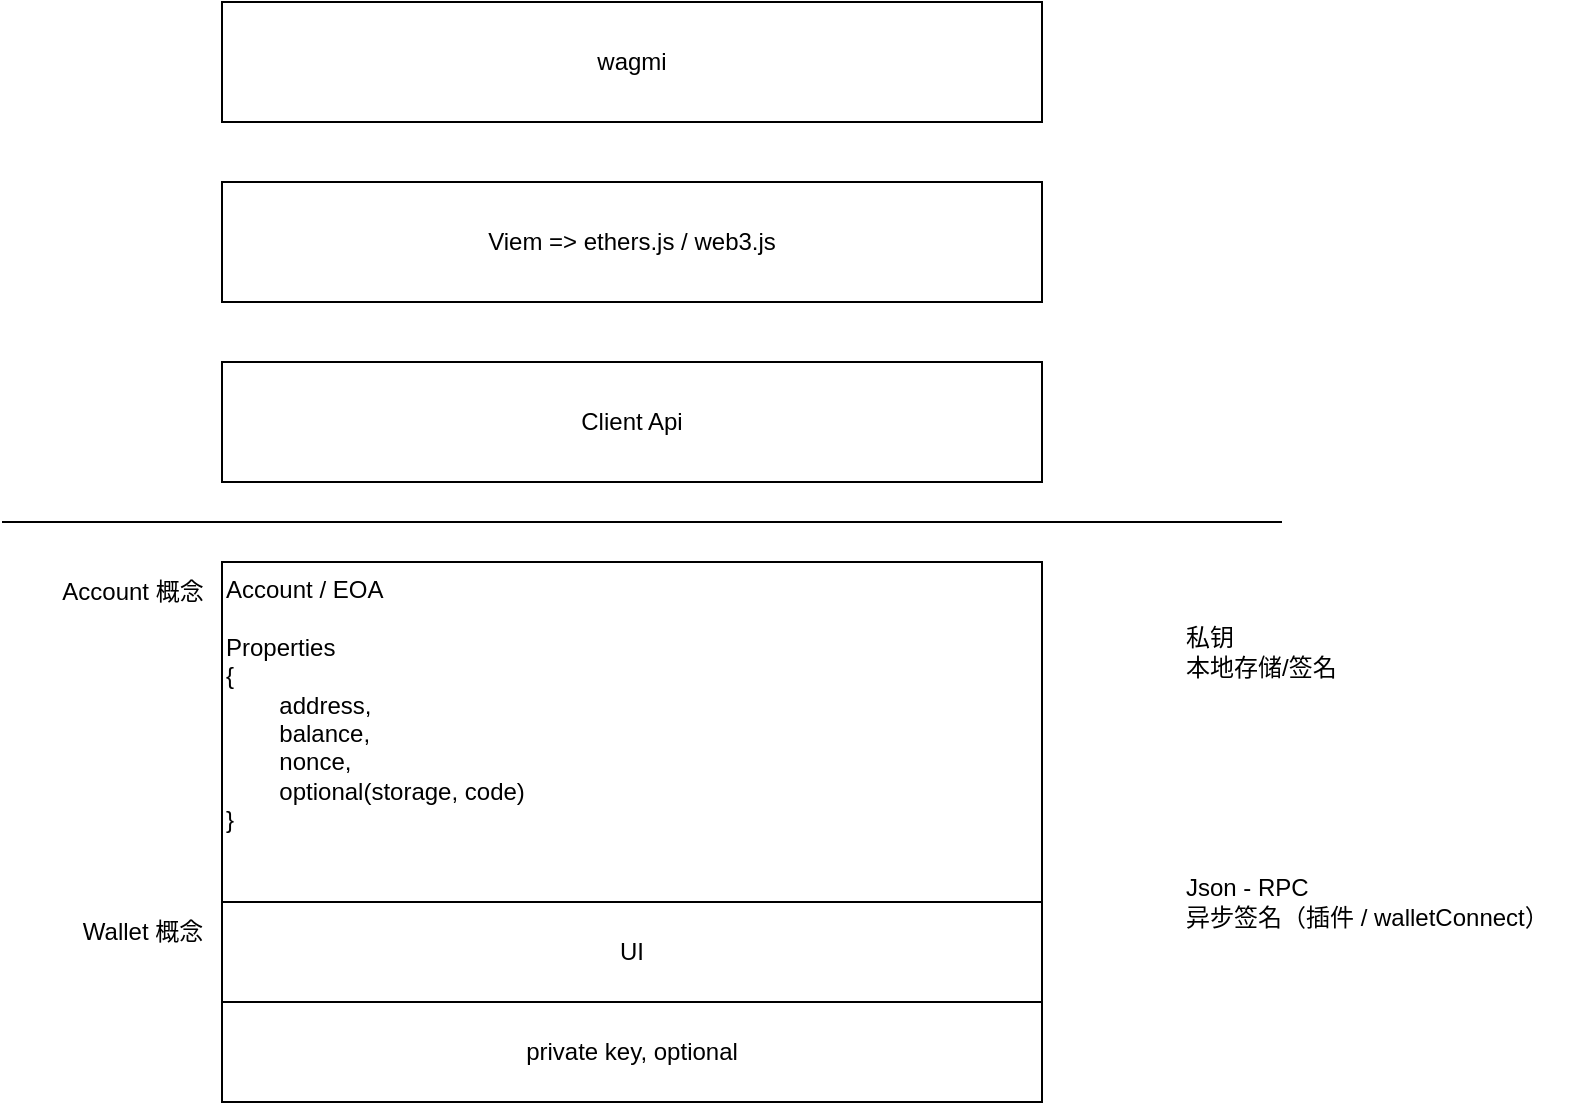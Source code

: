 <mxfile version="24.7.1" type="github">
  <diagram name="Page-1" id="gTH3hmJ2dXAmlFIHOVHT">
    <mxGraphModel dx="1080" dy="712" grid="1" gridSize="10" guides="1" tooltips="1" connect="1" arrows="1" fold="1" page="1" pageScale="1" pageWidth="827" pageHeight="1169" math="0" shadow="0">
      <root>
        <mxCell id="0" />
        <mxCell id="1" parent="0" />
        <mxCell id="4AqPaRntUeFQtPL4BdUv-7" value="" style="group" vertex="1" connectable="0" parent="1">
          <mxGeometry x="70" y="520" width="490" height="270" as="geometry" />
        </mxCell>
        <mxCell id="4AqPaRntUeFQtPL4BdUv-10" value="" style="group" vertex="1" connectable="0" parent="4AqPaRntUeFQtPL4BdUv-7">
          <mxGeometry x="-10" width="500" height="270" as="geometry" />
        </mxCell>
        <mxCell id="4AqPaRntUeFQtPL4BdUv-4" value="" style="group" vertex="1" connectable="0" parent="4AqPaRntUeFQtPL4BdUv-10">
          <mxGeometry x="90" width="410" height="270" as="geometry" />
        </mxCell>
        <mxCell id="4AqPaRntUeFQtPL4BdUv-1" value="Account / EOA&lt;div&gt;&lt;br&gt;&lt;/div&gt;&lt;div&gt;Properties&lt;/div&gt;&lt;div&gt;{&lt;/div&gt;&lt;div&gt;&lt;span style=&quot;white-space: pre;&quot;&gt;&#x9;&lt;/span&gt;address,&lt;br&gt;&lt;span style=&quot;white-space: pre;&quot;&gt;&#x9;&lt;/span&gt;balance,&lt;br&gt;&lt;/div&gt;&lt;div&gt;&lt;span style=&quot;white-space: pre;&quot;&gt;&#x9;&lt;/span&gt;nonce,&lt;br&gt;&lt;/div&gt;&lt;div&gt;&lt;span style=&quot;white-space: pre;&quot;&gt;&#x9;&lt;/span&gt;optional(storage, code)&lt;br&gt;&lt;/div&gt;&lt;div&gt;}&lt;br&gt;&lt;br&gt;&lt;/div&gt;" style="rounded=0;whiteSpace=wrap;html=1;align=left;verticalAlign=top;" vertex="1" parent="4AqPaRntUeFQtPL4BdUv-4">
          <mxGeometry width="410" height="270" as="geometry" />
        </mxCell>
        <mxCell id="4AqPaRntUeFQtPL4BdUv-2" value="private key, optional" style="rounded=0;whiteSpace=wrap;html=1;" vertex="1" parent="4AqPaRntUeFQtPL4BdUv-4">
          <mxGeometry y="220" width="410" height="50" as="geometry" />
        </mxCell>
        <mxCell id="4AqPaRntUeFQtPL4BdUv-3" value="UI" style="rounded=0;whiteSpace=wrap;html=1;" vertex="1" parent="4AqPaRntUeFQtPL4BdUv-4">
          <mxGeometry y="170" width="410" height="50" as="geometry" />
        </mxCell>
        <mxCell id="4AqPaRntUeFQtPL4BdUv-5" value="Account 概念" style="text;html=1;align=center;verticalAlign=middle;resizable=0;points=[];autosize=1;strokeColor=none;fillColor=none;" vertex="1" parent="4AqPaRntUeFQtPL4BdUv-10">
          <mxGeometry width="90" height="30" as="geometry" />
        </mxCell>
        <mxCell id="4AqPaRntUeFQtPL4BdUv-9" value="Wallet 概念" style="text;html=1;align=center;verticalAlign=middle;resizable=0;points=[];autosize=1;strokeColor=none;fillColor=none;" vertex="1" parent="4AqPaRntUeFQtPL4BdUv-10">
          <mxGeometry x="10" y="170" width="80" height="30" as="geometry" />
        </mxCell>
        <mxCell id="4AqPaRntUeFQtPL4BdUv-8" value="" style="endArrow=none;html=1;rounded=0;" edge="1" parent="1">
          <mxGeometry width="50" height="50" relative="1" as="geometry">
            <mxPoint x="40" y="500" as="sourcePoint" />
            <mxPoint x="680" y="500" as="targetPoint" />
          </mxGeometry>
        </mxCell>
        <mxCell id="4AqPaRntUeFQtPL4BdUv-11" value="Client Api" style="rounded=0;whiteSpace=wrap;html=1;" vertex="1" parent="1">
          <mxGeometry x="150" y="420" width="410" height="60" as="geometry" />
        </mxCell>
        <mxCell id="4AqPaRntUeFQtPL4BdUv-12" value="Viem =&amp;gt; ethers.js / web3.js" style="rounded=0;whiteSpace=wrap;html=1;" vertex="1" parent="1">
          <mxGeometry x="150" y="330" width="410" height="60" as="geometry" />
        </mxCell>
        <mxCell id="4AqPaRntUeFQtPL4BdUv-13" value="wagmi" style="rounded=0;whiteSpace=wrap;html=1;" vertex="1" parent="1">
          <mxGeometry x="150" y="240" width="410" height="60" as="geometry" />
        </mxCell>
        <mxCell id="4AqPaRntUeFQtPL4BdUv-14" value="私钥&lt;br&gt;本地存储/签名" style="text;html=1;align=left;verticalAlign=middle;resizable=0;points=[];autosize=1;strokeColor=none;fillColor=none;" vertex="1" parent="1">
          <mxGeometry x="630" y="545" width="100" height="40" as="geometry" />
        </mxCell>
        <mxCell id="4AqPaRntUeFQtPL4BdUv-17" value="Json - RPC&lt;br&gt;异步签名（插件 / walletConnect）" style="text;html=1;align=left;verticalAlign=middle;resizable=0;points=[];autosize=1;strokeColor=none;fillColor=none;" vertex="1" parent="1">
          <mxGeometry x="630" y="670" width="200" height="40" as="geometry" />
        </mxCell>
      </root>
    </mxGraphModel>
  </diagram>
</mxfile>
